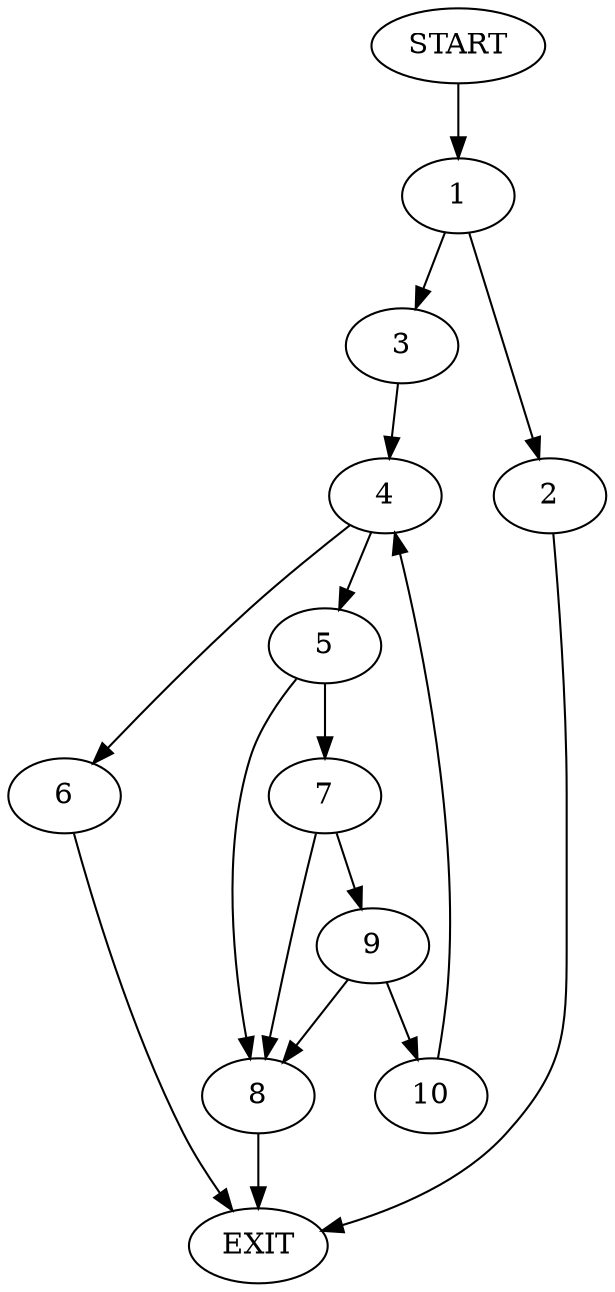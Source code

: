 digraph {
0 [label="START"]
11 [label="EXIT"]
0 -> 1
1 -> 2
1 -> 3
2 -> 11
3 -> 4
4 -> 5
4 -> 6
6 -> 11
5 -> 7
5 -> 8
8 -> 11
7 -> 8
7 -> 9
9 -> 10
9 -> 8
10 -> 4
}
